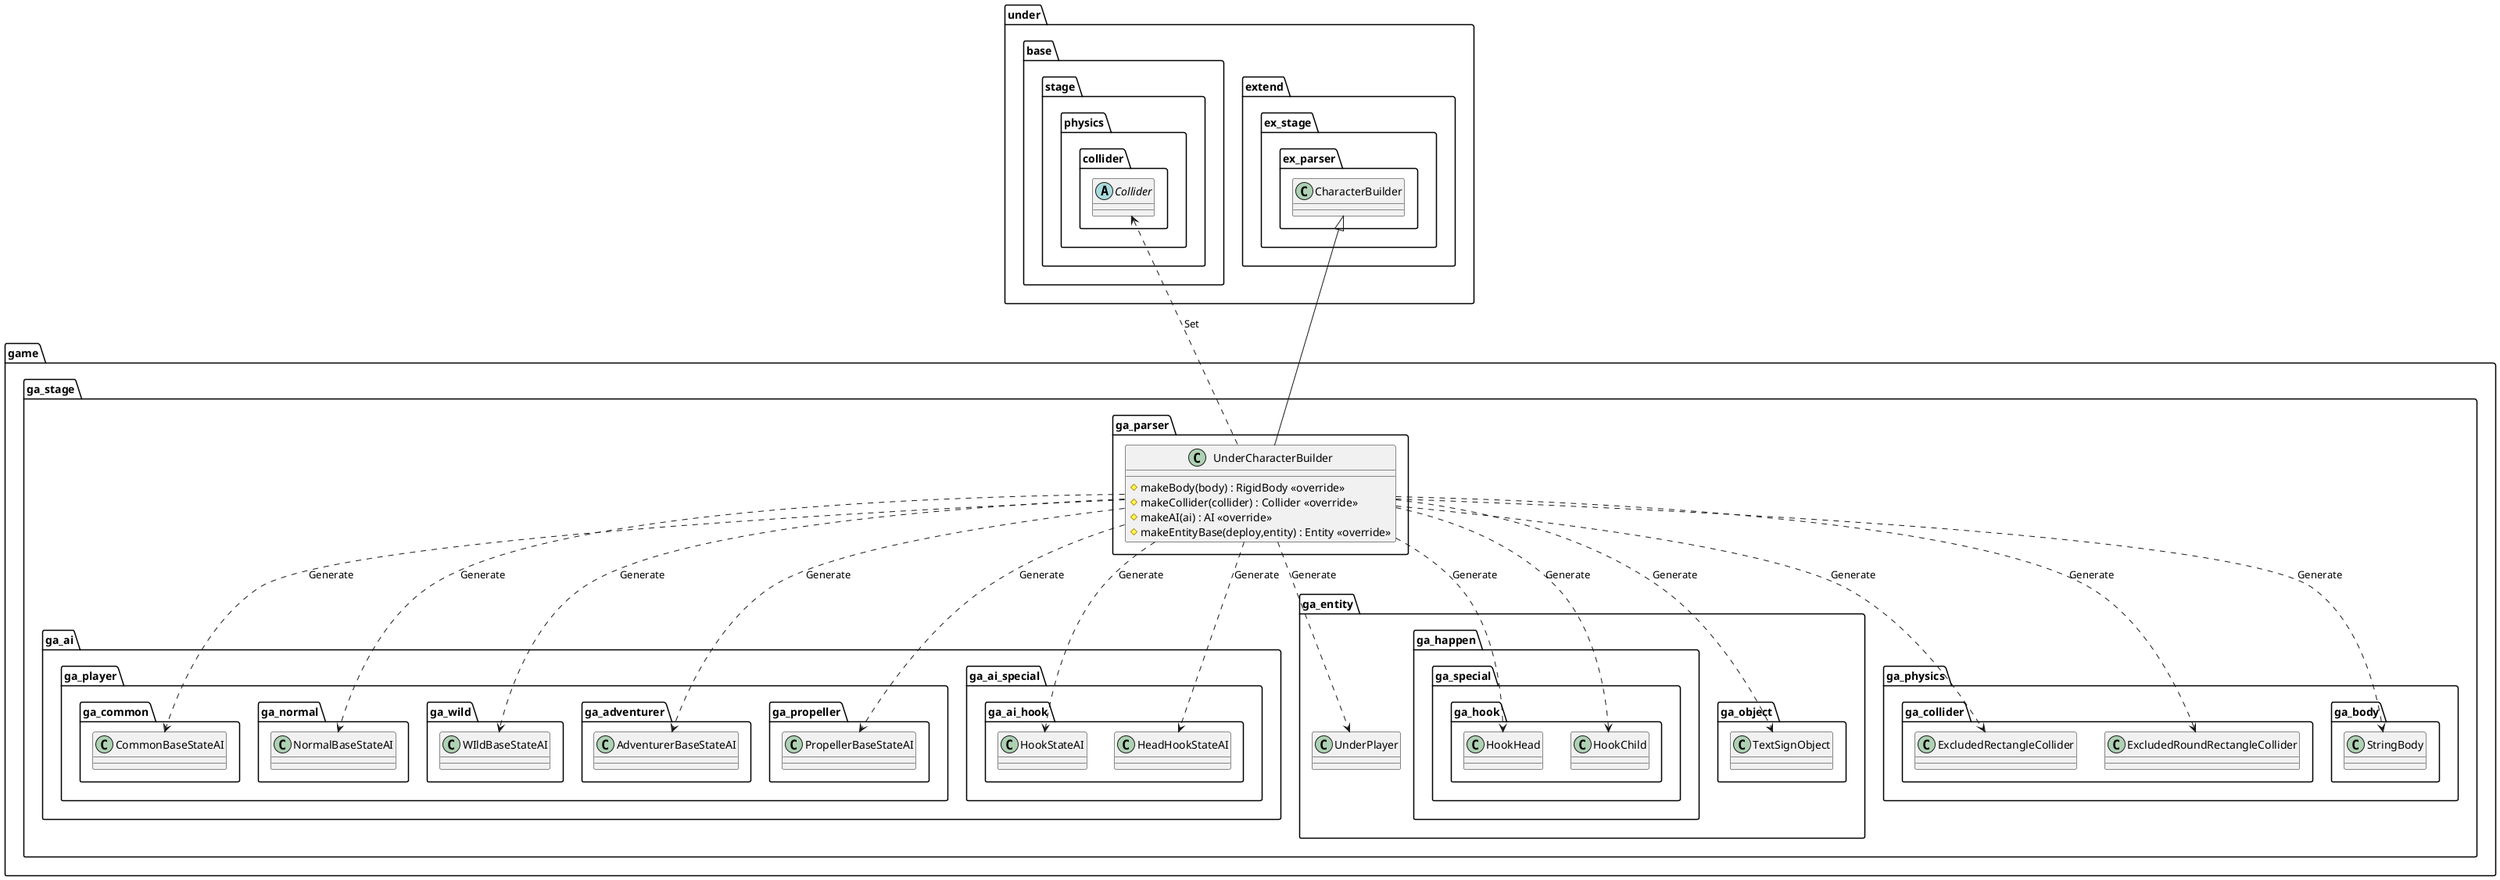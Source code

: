 @startuml ParserGameCharacter

package game {
    package ga_stage {
        package ga_parser {
            class UnderCharacterBuilder {
                #makeBody(body) : RigidBody <<override>>
                #makeCollider(collider) : Collider <<override>>
                #makeAI(ai) : AI <<override>>
                #makeEntityBase(deploy,entity) : Entity <<override>>
            }
        }
    }
}

package game {
    package ga_stage {
        package ga_ai {
            package ga_player {
                package ga_common {
                    class CommonBaseStateAI
                }
                package ga_normal {
                    class NormalBaseStateAI
                }
                package ga_wild {
                    class WIldBaseStateAI
                }
                package ga_adventurer {
                    class AdventurerBaseStateAI
                }
                package ga_propeller {
                    class PropellerBaseStateAI
                }
            }
            package ga_ai_special {
                package ga_ai_hook {
                    class HookStateAI
                    class HeadHookStateAI
                }
            }
        }
        package ga_entity {
            class UnderPlayer
            package ga_happen {
                package ga_special {
                    package ga_hook {
                        class HookHead
                        class HookChild
                    }
                }
            }
            package ga_object {
                class TextSignObject
            }
        }
        package ga_physics {
            package ga_collider {
                class ExcludedRectangleCollider
                class ExcludedRoundRectangleCollider
            }
            package ga_body {
                class StringBody
            }
        }
    }
}

package under {
    package base {
        package stage {
            package physics {
                package collider {
                    abstract Collider
                }
            }
        }
    }
    package extend {
        package ex_stage {
            package ex_parser {
                class CharacterBuilder
            }
        }
    }
}

UnderCharacterBuilder ..> StringBody : Generate

UnderCharacterBuilder ..> ExcludedRectangleCollider : Generate
UnderCharacterBuilder ..> ExcludedRoundRectangleCollider : Generate

UnderCharacterBuilder ..> CommonBaseStateAI : Generate
UnderCharacterBuilder ..> NormalBaseStateAI : Generate
UnderCharacterBuilder ..> WIldBaseStateAI : Generate
UnderCharacterBuilder ..> AdventurerBaseStateAI : Generate
UnderCharacterBuilder ..> PropellerBaseStateAI : Generate
UnderCharacterBuilder ..> HookStateAI : Generate
UnderCharacterBuilder ..> HeadHookStateAI : Generate

UnderCharacterBuilder ..> UnderPlayer : Generate
UnderCharacterBuilder ..> HookHead : Generate
UnderCharacterBuilder ..> HookChild : Generate
UnderCharacterBuilder ..> TextSignObject : Generate

Collider <.. UnderCharacterBuilder : Set

CharacterBuilder <|-- UnderCharacterBuilder

@enduml
